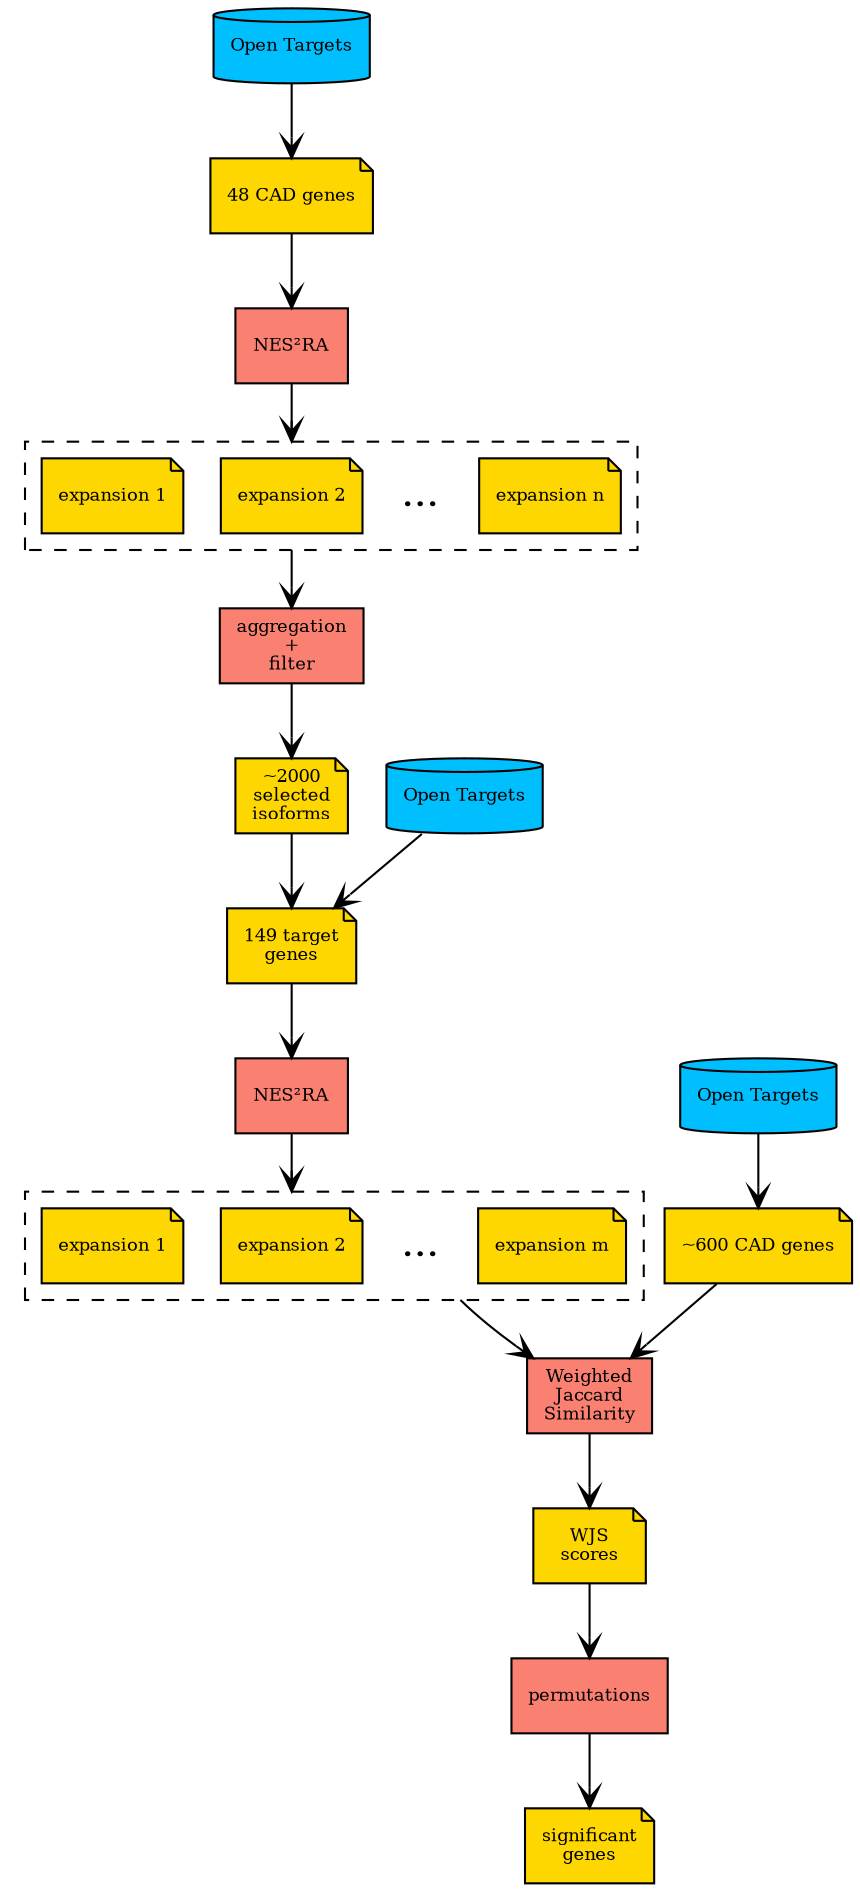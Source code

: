 digraph workflow {
    compound = true
    edge[arrowhead = vee]
    node[fontsize = 8.5]
    OT [shape = cylinder, label = "Open Targets", style = filled, fillcolor = DeepSkyBlue]
    CAD [shape = note, label = "48 CAD genes", style = filled, fillcolor = Gold]
    NESSRA [shape = box, label = "NES²RA", style = filled, fillcolor = Salmon]
    subgraph cluster_1 {
        labeljust = "l"
        style = dashed
        n [shape = note, label = "expansion n", style = filled, fillcolor = Gold]
        dots [shape = plain, label = "...", fontsize = 20]
        2 [shape = note, label = "expansion 2", style = filled, fillcolor = Gold]
        1 [shape = note, label = "expansion 1", style = filled, fillcolor = Gold]
    }
    filter [shape = box, label = "aggregation\n+\nfilter", style = filled, fillcolor = Salmon]
    iso_2k [shape = note, label = "~2000\nselected\nisoforms", style = filled, fillcolor = Gold]
    OT2 [shape = cylinder, label = "Open Targets", style = filled, fillcolor = DeepSkyBlue]
    targets [shape = note, label = "149 target\ngenes", style = filled, fillcolor = Gold]
    NESSRA2 [shape = box, label = "NES²RA", style = filled, fillcolor = Salmon]
    subgraph cluster_2 {
        style = dashed
        n2 [shape = note, label = "expansion m", style = filled, fillcolor = Gold]
        dots2 [shape = plain, label = "...", fontsize = 20]
        22 [shape = note, label = "expansion 2", style = filled, fillcolor = Gold]
        12 [shape = note, label = "expansion 1", style = filled, fillcolor = Gold]
    }
    OT3 [shape = cylinder, label = "Open Targets", style = filled, fillcolor = DeepSkyBlue]
    CAD2 [shape = note, label = "~600 CAD genes", style = filled, fillcolor = Gold]
    WJSmethod [shape = box, label = "Weighted\nJaccard\nSimilarity", style = filled, fillcolor = Salmon]
    WJS [shape = note, label = "WJS\nscores", style = filled, fillcolor = Gold]
    null [shape = box, label = "permutations", style = filled, fillcolor = Salmon]
    pvals [shape = note, label = "significant\ngenes", style = filled, fillcolor = Gold]
    
    OT -> CAD -> NESSRA
    NESSRA -> 2 [lhead = cluster_1]
    2 -> filter [ltail = cluster_1]
    filter -> iso_2k
    {OT2 iso_2k} -> targets -> NESSRA2
    NESSRA2 -> 22 [lhead = cluster_2]
    dots2 -> WJSmethod [ltail = cluster_2]
    OT3 -> CAD2 -> WJSmethod -> WJS -> null -> pvals
}
